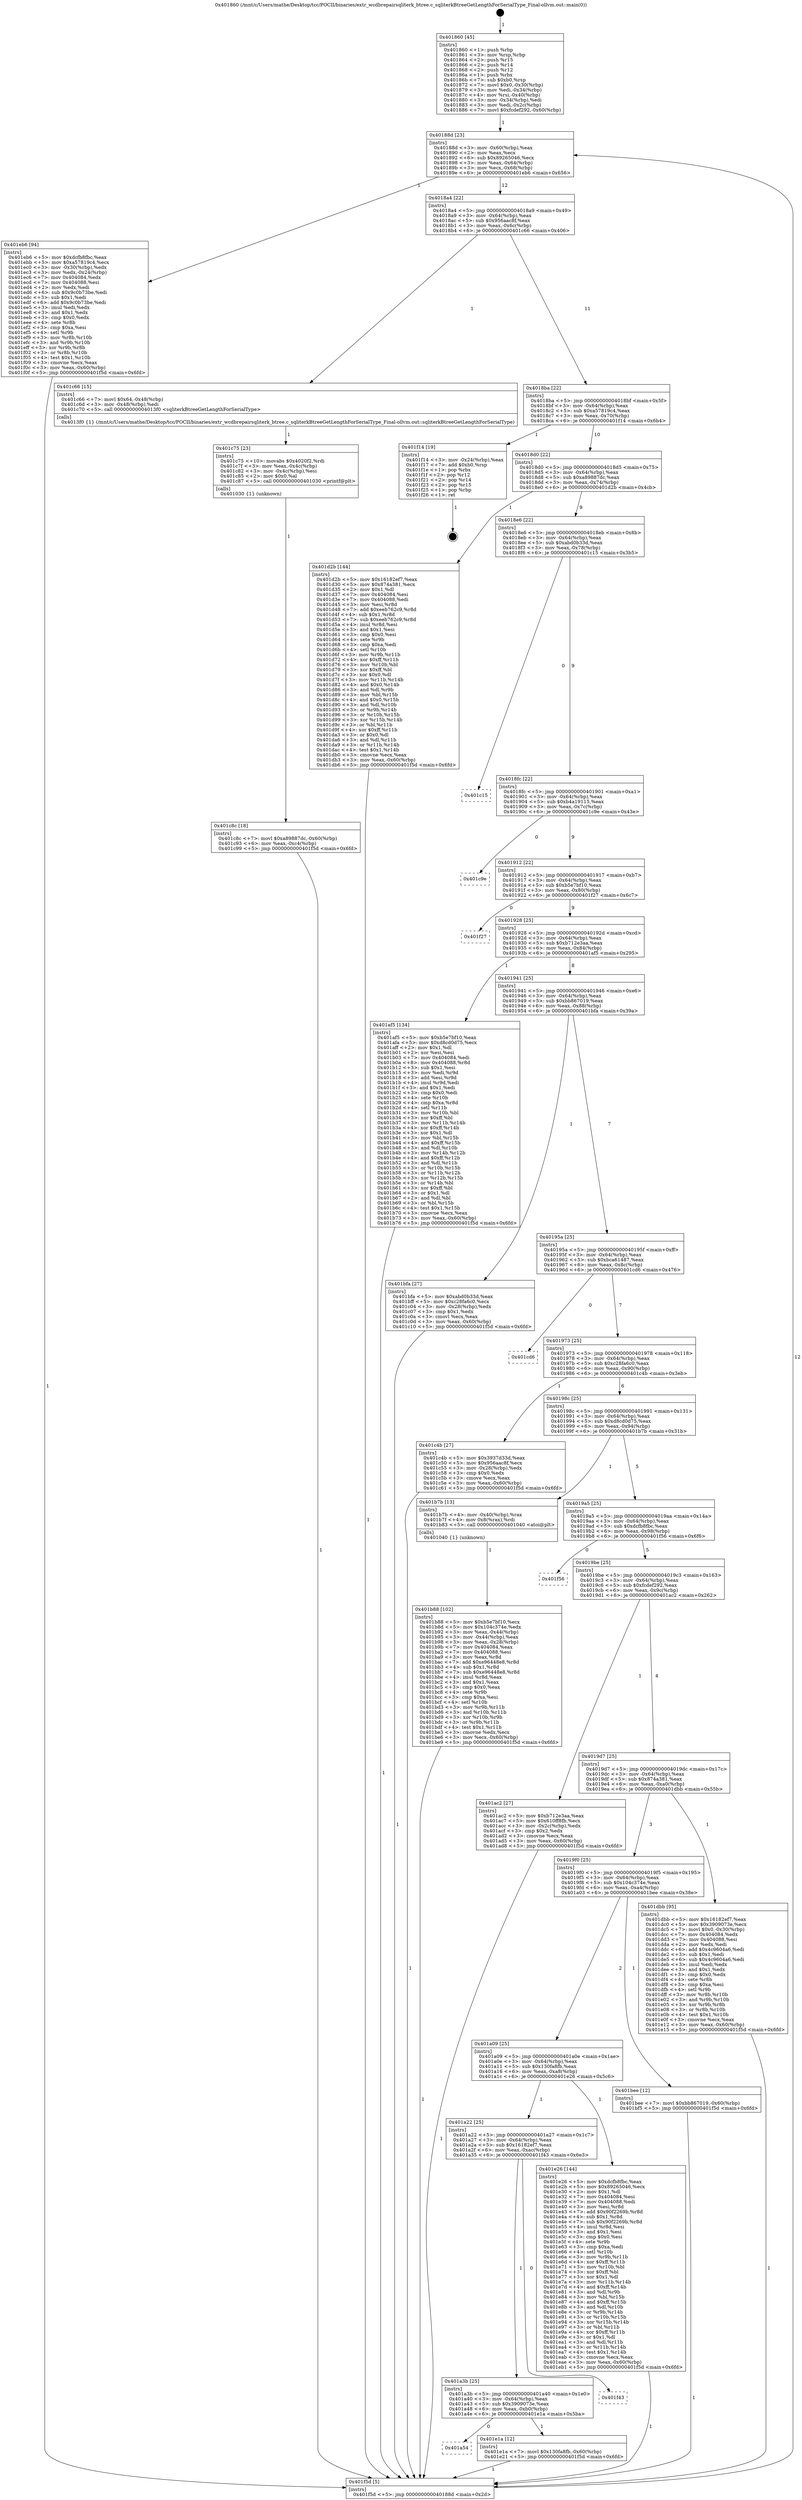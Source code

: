 digraph "0x401860" {
  label = "0x401860 (/mnt/c/Users/mathe/Desktop/tcc/POCII/binaries/extr_wcdbrepairsqliterk_btree.c_sqliterkBtreeGetLengthForSerialType_Final-ollvm.out::main(0))"
  labelloc = "t"
  node[shape=record]

  Entry [label="",width=0.3,height=0.3,shape=circle,fillcolor=black,style=filled]
  "0x40188d" [label="{
     0x40188d [23]\l
     | [instrs]\l
     &nbsp;&nbsp;0x40188d \<+3\>: mov -0x60(%rbp),%eax\l
     &nbsp;&nbsp;0x401890 \<+2\>: mov %eax,%ecx\l
     &nbsp;&nbsp;0x401892 \<+6\>: sub $0x89265046,%ecx\l
     &nbsp;&nbsp;0x401898 \<+3\>: mov %eax,-0x64(%rbp)\l
     &nbsp;&nbsp;0x40189b \<+3\>: mov %ecx,-0x68(%rbp)\l
     &nbsp;&nbsp;0x40189e \<+6\>: je 0000000000401eb6 \<main+0x656\>\l
  }"]
  "0x401eb6" [label="{
     0x401eb6 [94]\l
     | [instrs]\l
     &nbsp;&nbsp;0x401eb6 \<+5\>: mov $0xdcfb8fbc,%eax\l
     &nbsp;&nbsp;0x401ebb \<+5\>: mov $0xa57819c4,%ecx\l
     &nbsp;&nbsp;0x401ec0 \<+3\>: mov -0x30(%rbp),%edx\l
     &nbsp;&nbsp;0x401ec3 \<+3\>: mov %edx,-0x24(%rbp)\l
     &nbsp;&nbsp;0x401ec6 \<+7\>: mov 0x404084,%edx\l
     &nbsp;&nbsp;0x401ecd \<+7\>: mov 0x404088,%esi\l
     &nbsp;&nbsp;0x401ed4 \<+2\>: mov %edx,%edi\l
     &nbsp;&nbsp;0x401ed6 \<+6\>: sub $0x9c0b73be,%edi\l
     &nbsp;&nbsp;0x401edc \<+3\>: sub $0x1,%edi\l
     &nbsp;&nbsp;0x401edf \<+6\>: add $0x9c0b73be,%edi\l
     &nbsp;&nbsp;0x401ee5 \<+3\>: imul %edi,%edx\l
     &nbsp;&nbsp;0x401ee8 \<+3\>: and $0x1,%edx\l
     &nbsp;&nbsp;0x401eeb \<+3\>: cmp $0x0,%edx\l
     &nbsp;&nbsp;0x401eee \<+4\>: sete %r8b\l
     &nbsp;&nbsp;0x401ef2 \<+3\>: cmp $0xa,%esi\l
     &nbsp;&nbsp;0x401ef5 \<+4\>: setl %r9b\l
     &nbsp;&nbsp;0x401ef9 \<+3\>: mov %r8b,%r10b\l
     &nbsp;&nbsp;0x401efc \<+3\>: and %r9b,%r10b\l
     &nbsp;&nbsp;0x401eff \<+3\>: xor %r9b,%r8b\l
     &nbsp;&nbsp;0x401f02 \<+3\>: or %r8b,%r10b\l
     &nbsp;&nbsp;0x401f05 \<+4\>: test $0x1,%r10b\l
     &nbsp;&nbsp;0x401f09 \<+3\>: cmovne %ecx,%eax\l
     &nbsp;&nbsp;0x401f0c \<+3\>: mov %eax,-0x60(%rbp)\l
     &nbsp;&nbsp;0x401f0f \<+5\>: jmp 0000000000401f5d \<main+0x6fd\>\l
  }"]
  "0x4018a4" [label="{
     0x4018a4 [22]\l
     | [instrs]\l
     &nbsp;&nbsp;0x4018a4 \<+5\>: jmp 00000000004018a9 \<main+0x49\>\l
     &nbsp;&nbsp;0x4018a9 \<+3\>: mov -0x64(%rbp),%eax\l
     &nbsp;&nbsp;0x4018ac \<+5\>: sub $0x956aac8f,%eax\l
     &nbsp;&nbsp;0x4018b1 \<+3\>: mov %eax,-0x6c(%rbp)\l
     &nbsp;&nbsp;0x4018b4 \<+6\>: je 0000000000401c66 \<main+0x406\>\l
  }"]
  Exit [label="",width=0.3,height=0.3,shape=circle,fillcolor=black,style=filled,peripheries=2]
  "0x401c66" [label="{
     0x401c66 [15]\l
     | [instrs]\l
     &nbsp;&nbsp;0x401c66 \<+7\>: movl $0x64,-0x48(%rbp)\l
     &nbsp;&nbsp;0x401c6d \<+3\>: mov -0x48(%rbp),%edi\l
     &nbsp;&nbsp;0x401c70 \<+5\>: call 00000000004013f0 \<sqliterkBtreeGetLengthForSerialType\>\l
     | [calls]\l
     &nbsp;&nbsp;0x4013f0 \{1\} (/mnt/c/Users/mathe/Desktop/tcc/POCII/binaries/extr_wcdbrepairsqliterk_btree.c_sqliterkBtreeGetLengthForSerialType_Final-ollvm.out::sqliterkBtreeGetLengthForSerialType)\l
  }"]
  "0x4018ba" [label="{
     0x4018ba [22]\l
     | [instrs]\l
     &nbsp;&nbsp;0x4018ba \<+5\>: jmp 00000000004018bf \<main+0x5f\>\l
     &nbsp;&nbsp;0x4018bf \<+3\>: mov -0x64(%rbp),%eax\l
     &nbsp;&nbsp;0x4018c2 \<+5\>: sub $0xa57819c4,%eax\l
     &nbsp;&nbsp;0x4018c7 \<+3\>: mov %eax,-0x70(%rbp)\l
     &nbsp;&nbsp;0x4018ca \<+6\>: je 0000000000401f14 \<main+0x6b4\>\l
  }"]
  "0x401a54" [label="{
     0x401a54\l
  }", style=dashed]
  "0x401f14" [label="{
     0x401f14 [19]\l
     | [instrs]\l
     &nbsp;&nbsp;0x401f14 \<+3\>: mov -0x24(%rbp),%eax\l
     &nbsp;&nbsp;0x401f17 \<+7\>: add $0xb0,%rsp\l
     &nbsp;&nbsp;0x401f1e \<+1\>: pop %rbx\l
     &nbsp;&nbsp;0x401f1f \<+2\>: pop %r12\l
     &nbsp;&nbsp;0x401f21 \<+2\>: pop %r14\l
     &nbsp;&nbsp;0x401f23 \<+2\>: pop %r15\l
     &nbsp;&nbsp;0x401f25 \<+1\>: pop %rbp\l
     &nbsp;&nbsp;0x401f26 \<+1\>: ret\l
  }"]
  "0x4018d0" [label="{
     0x4018d0 [22]\l
     | [instrs]\l
     &nbsp;&nbsp;0x4018d0 \<+5\>: jmp 00000000004018d5 \<main+0x75\>\l
     &nbsp;&nbsp;0x4018d5 \<+3\>: mov -0x64(%rbp),%eax\l
     &nbsp;&nbsp;0x4018d8 \<+5\>: sub $0xa89887dc,%eax\l
     &nbsp;&nbsp;0x4018dd \<+3\>: mov %eax,-0x74(%rbp)\l
     &nbsp;&nbsp;0x4018e0 \<+6\>: je 0000000000401d2b \<main+0x4cb\>\l
  }"]
  "0x401e1a" [label="{
     0x401e1a [12]\l
     | [instrs]\l
     &nbsp;&nbsp;0x401e1a \<+7\>: movl $0x130fa8fb,-0x60(%rbp)\l
     &nbsp;&nbsp;0x401e21 \<+5\>: jmp 0000000000401f5d \<main+0x6fd\>\l
  }"]
  "0x401d2b" [label="{
     0x401d2b [144]\l
     | [instrs]\l
     &nbsp;&nbsp;0x401d2b \<+5\>: mov $0x16182ef7,%eax\l
     &nbsp;&nbsp;0x401d30 \<+5\>: mov $0x874a381,%ecx\l
     &nbsp;&nbsp;0x401d35 \<+2\>: mov $0x1,%dl\l
     &nbsp;&nbsp;0x401d37 \<+7\>: mov 0x404084,%esi\l
     &nbsp;&nbsp;0x401d3e \<+7\>: mov 0x404088,%edi\l
     &nbsp;&nbsp;0x401d45 \<+3\>: mov %esi,%r8d\l
     &nbsp;&nbsp;0x401d48 \<+7\>: add $0xeeb762c9,%r8d\l
     &nbsp;&nbsp;0x401d4f \<+4\>: sub $0x1,%r8d\l
     &nbsp;&nbsp;0x401d53 \<+7\>: sub $0xeeb762c9,%r8d\l
     &nbsp;&nbsp;0x401d5a \<+4\>: imul %r8d,%esi\l
     &nbsp;&nbsp;0x401d5e \<+3\>: and $0x1,%esi\l
     &nbsp;&nbsp;0x401d61 \<+3\>: cmp $0x0,%esi\l
     &nbsp;&nbsp;0x401d64 \<+4\>: sete %r9b\l
     &nbsp;&nbsp;0x401d68 \<+3\>: cmp $0xa,%edi\l
     &nbsp;&nbsp;0x401d6b \<+4\>: setl %r10b\l
     &nbsp;&nbsp;0x401d6f \<+3\>: mov %r9b,%r11b\l
     &nbsp;&nbsp;0x401d72 \<+4\>: xor $0xff,%r11b\l
     &nbsp;&nbsp;0x401d76 \<+3\>: mov %r10b,%bl\l
     &nbsp;&nbsp;0x401d79 \<+3\>: xor $0xff,%bl\l
     &nbsp;&nbsp;0x401d7c \<+3\>: xor $0x0,%dl\l
     &nbsp;&nbsp;0x401d7f \<+3\>: mov %r11b,%r14b\l
     &nbsp;&nbsp;0x401d82 \<+4\>: and $0x0,%r14b\l
     &nbsp;&nbsp;0x401d86 \<+3\>: and %dl,%r9b\l
     &nbsp;&nbsp;0x401d89 \<+3\>: mov %bl,%r15b\l
     &nbsp;&nbsp;0x401d8c \<+4\>: and $0x0,%r15b\l
     &nbsp;&nbsp;0x401d90 \<+3\>: and %dl,%r10b\l
     &nbsp;&nbsp;0x401d93 \<+3\>: or %r9b,%r14b\l
     &nbsp;&nbsp;0x401d96 \<+3\>: or %r10b,%r15b\l
     &nbsp;&nbsp;0x401d99 \<+3\>: xor %r15b,%r14b\l
     &nbsp;&nbsp;0x401d9c \<+3\>: or %bl,%r11b\l
     &nbsp;&nbsp;0x401d9f \<+4\>: xor $0xff,%r11b\l
     &nbsp;&nbsp;0x401da3 \<+3\>: or $0x0,%dl\l
     &nbsp;&nbsp;0x401da6 \<+3\>: and %dl,%r11b\l
     &nbsp;&nbsp;0x401da9 \<+3\>: or %r11b,%r14b\l
     &nbsp;&nbsp;0x401dac \<+4\>: test $0x1,%r14b\l
     &nbsp;&nbsp;0x401db0 \<+3\>: cmovne %ecx,%eax\l
     &nbsp;&nbsp;0x401db3 \<+3\>: mov %eax,-0x60(%rbp)\l
     &nbsp;&nbsp;0x401db6 \<+5\>: jmp 0000000000401f5d \<main+0x6fd\>\l
  }"]
  "0x4018e6" [label="{
     0x4018e6 [22]\l
     | [instrs]\l
     &nbsp;&nbsp;0x4018e6 \<+5\>: jmp 00000000004018eb \<main+0x8b\>\l
     &nbsp;&nbsp;0x4018eb \<+3\>: mov -0x64(%rbp),%eax\l
     &nbsp;&nbsp;0x4018ee \<+5\>: sub $0xabd0b33d,%eax\l
     &nbsp;&nbsp;0x4018f3 \<+3\>: mov %eax,-0x78(%rbp)\l
     &nbsp;&nbsp;0x4018f6 \<+6\>: je 0000000000401c15 \<main+0x3b5\>\l
  }"]
  "0x401a3b" [label="{
     0x401a3b [25]\l
     | [instrs]\l
     &nbsp;&nbsp;0x401a3b \<+5\>: jmp 0000000000401a40 \<main+0x1e0\>\l
     &nbsp;&nbsp;0x401a40 \<+3\>: mov -0x64(%rbp),%eax\l
     &nbsp;&nbsp;0x401a43 \<+5\>: sub $0x3909073e,%eax\l
     &nbsp;&nbsp;0x401a48 \<+6\>: mov %eax,-0xb0(%rbp)\l
     &nbsp;&nbsp;0x401a4e \<+6\>: je 0000000000401e1a \<main+0x5ba\>\l
  }"]
  "0x401c15" [label="{
     0x401c15\l
  }", style=dashed]
  "0x4018fc" [label="{
     0x4018fc [22]\l
     | [instrs]\l
     &nbsp;&nbsp;0x4018fc \<+5\>: jmp 0000000000401901 \<main+0xa1\>\l
     &nbsp;&nbsp;0x401901 \<+3\>: mov -0x64(%rbp),%eax\l
     &nbsp;&nbsp;0x401904 \<+5\>: sub $0xb4a19115,%eax\l
     &nbsp;&nbsp;0x401909 \<+3\>: mov %eax,-0x7c(%rbp)\l
     &nbsp;&nbsp;0x40190c \<+6\>: je 0000000000401c9e \<main+0x43e\>\l
  }"]
  "0x401f43" [label="{
     0x401f43\l
  }", style=dashed]
  "0x401c9e" [label="{
     0x401c9e\l
  }", style=dashed]
  "0x401912" [label="{
     0x401912 [22]\l
     | [instrs]\l
     &nbsp;&nbsp;0x401912 \<+5\>: jmp 0000000000401917 \<main+0xb7\>\l
     &nbsp;&nbsp;0x401917 \<+3\>: mov -0x64(%rbp),%eax\l
     &nbsp;&nbsp;0x40191a \<+5\>: sub $0xb5e7bf10,%eax\l
     &nbsp;&nbsp;0x40191f \<+3\>: mov %eax,-0x80(%rbp)\l
     &nbsp;&nbsp;0x401922 \<+6\>: je 0000000000401f27 \<main+0x6c7\>\l
  }"]
  "0x401a22" [label="{
     0x401a22 [25]\l
     | [instrs]\l
     &nbsp;&nbsp;0x401a22 \<+5\>: jmp 0000000000401a27 \<main+0x1c7\>\l
     &nbsp;&nbsp;0x401a27 \<+3\>: mov -0x64(%rbp),%eax\l
     &nbsp;&nbsp;0x401a2a \<+5\>: sub $0x16182ef7,%eax\l
     &nbsp;&nbsp;0x401a2f \<+6\>: mov %eax,-0xac(%rbp)\l
     &nbsp;&nbsp;0x401a35 \<+6\>: je 0000000000401f43 \<main+0x6e3\>\l
  }"]
  "0x401f27" [label="{
     0x401f27\l
  }", style=dashed]
  "0x401928" [label="{
     0x401928 [25]\l
     | [instrs]\l
     &nbsp;&nbsp;0x401928 \<+5\>: jmp 000000000040192d \<main+0xcd\>\l
     &nbsp;&nbsp;0x40192d \<+3\>: mov -0x64(%rbp),%eax\l
     &nbsp;&nbsp;0x401930 \<+5\>: sub $0xb712e3aa,%eax\l
     &nbsp;&nbsp;0x401935 \<+6\>: mov %eax,-0x84(%rbp)\l
     &nbsp;&nbsp;0x40193b \<+6\>: je 0000000000401af5 \<main+0x295\>\l
  }"]
  "0x401e26" [label="{
     0x401e26 [144]\l
     | [instrs]\l
     &nbsp;&nbsp;0x401e26 \<+5\>: mov $0xdcfb8fbc,%eax\l
     &nbsp;&nbsp;0x401e2b \<+5\>: mov $0x89265046,%ecx\l
     &nbsp;&nbsp;0x401e30 \<+2\>: mov $0x1,%dl\l
     &nbsp;&nbsp;0x401e32 \<+7\>: mov 0x404084,%esi\l
     &nbsp;&nbsp;0x401e39 \<+7\>: mov 0x404088,%edi\l
     &nbsp;&nbsp;0x401e40 \<+3\>: mov %esi,%r8d\l
     &nbsp;&nbsp;0x401e43 \<+7\>: add $0x90f2269b,%r8d\l
     &nbsp;&nbsp;0x401e4a \<+4\>: sub $0x1,%r8d\l
     &nbsp;&nbsp;0x401e4e \<+7\>: sub $0x90f2269b,%r8d\l
     &nbsp;&nbsp;0x401e55 \<+4\>: imul %r8d,%esi\l
     &nbsp;&nbsp;0x401e59 \<+3\>: and $0x1,%esi\l
     &nbsp;&nbsp;0x401e5c \<+3\>: cmp $0x0,%esi\l
     &nbsp;&nbsp;0x401e5f \<+4\>: sete %r9b\l
     &nbsp;&nbsp;0x401e63 \<+3\>: cmp $0xa,%edi\l
     &nbsp;&nbsp;0x401e66 \<+4\>: setl %r10b\l
     &nbsp;&nbsp;0x401e6a \<+3\>: mov %r9b,%r11b\l
     &nbsp;&nbsp;0x401e6d \<+4\>: xor $0xff,%r11b\l
     &nbsp;&nbsp;0x401e71 \<+3\>: mov %r10b,%bl\l
     &nbsp;&nbsp;0x401e74 \<+3\>: xor $0xff,%bl\l
     &nbsp;&nbsp;0x401e77 \<+3\>: xor $0x1,%dl\l
     &nbsp;&nbsp;0x401e7a \<+3\>: mov %r11b,%r14b\l
     &nbsp;&nbsp;0x401e7d \<+4\>: and $0xff,%r14b\l
     &nbsp;&nbsp;0x401e81 \<+3\>: and %dl,%r9b\l
     &nbsp;&nbsp;0x401e84 \<+3\>: mov %bl,%r15b\l
     &nbsp;&nbsp;0x401e87 \<+4\>: and $0xff,%r15b\l
     &nbsp;&nbsp;0x401e8b \<+3\>: and %dl,%r10b\l
     &nbsp;&nbsp;0x401e8e \<+3\>: or %r9b,%r14b\l
     &nbsp;&nbsp;0x401e91 \<+3\>: or %r10b,%r15b\l
     &nbsp;&nbsp;0x401e94 \<+3\>: xor %r15b,%r14b\l
     &nbsp;&nbsp;0x401e97 \<+3\>: or %bl,%r11b\l
     &nbsp;&nbsp;0x401e9a \<+4\>: xor $0xff,%r11b\l
     &nbsp;&nbsp;0x401e9e \<+3\>: or $0x1,%dl\l
     &nbsp;&nbsp;0x401ea1 \<+3\>: and %dl,%r11b\l
     &nbsp;&nbsp;0x401ea4 \<+3\>: or %r11b,%r14b\l
     &nbsp;&nbsp;0x401ea7 \<+4\>: test $0x1,%r14b\l
     &nbsp;&nbsp;0x401eab \<+3\>: cmovne %ecx,%eax\l
     &nbsp;&nbsp;0x401eae \<+3\>: mov %eax,-0x60(%rbp)\l
     &nbsp;&nbsp;0x401eb1 \<+5\>: jmp 0000000000401f5d \<main+0x6fd\>\l
  }"]
  "0x401af5" [label="{
     0x401af5 [134]\l
     | [instrs]\l
     &nbsp;&nbsp;0x401af5 \<+5\>: mov $0xb5e7bf10,%eax\l
     &nbsp;&nbsp;0x401afa \<+5\>: mov $0xd8cd0d75,%ecx\l
     &nbsp;&nbsp;0x401aff \<+2\>: mov $0x1,%dl\l
     &nbsp;&nbsp;0x401b01 \<+2\>: xor %esi,%esi\l
     &nbsp;&nbsp;0x401b03 \<+7\>: mov 0x404084,%edi\l
     &nbsp;&nbsp;0x401b0a \<+8\>: mov 0x404088,%r8d\l
     &nbsp;&nbsp;0x401b12 \<+3\>: sub $0x1,%esi\l
     &nbsp;&nbsp;0x401b15 \<+3\>: mov %edi,%r9d\l
     &nbsp;&nbsp;0x401b18 \<+3\>: add %esi,%r9d\l
     &nbsp;&nbsp;0x401b1b \<+4\>: imul %r9d,%edi\l
     &nbsp;&nbsp;0x401b1f \<+3\>: and $0x1,%edi\l
     &nbsp;&nbsp;0x401b22 \<+3\>: cmp $0x0,%edi\l
     &nbsp;&nbsp;0x401b25 \<+4\>: sete %r10b\l
     &nbsp;&nbsp;0x401b29 \<+4\>: cmp $0xa,%r8d\l
     &nbsp;&nbsp;0x401b2d \<+4\>: setl %r11b\l
     &nbsp;&nbsp;0x401b31 \<+3\>: mov %r10b,%bl\l
     &nbsp;&nbsp;0x401b34 \<+3\>: xor $0xff,%bl\l
     &nbsp;&nbsp;0x401b37 \<+3\>: mov %r11b,%r14b\l
     &nbsp;&nbsp;0x401b3a \<+4\>: xor $0xff,%r14b\l
     &nbsp;&nbsp;0x401b3e \<+3\>: xor $0x1,%dl\l
     &nbsp;&nbsp;0x401b41 \<+3\>: mov %bl,%r15b\l
     &nbsp;&nbsp;0x401b44 \<+4\>: and $0xff,%r15b\l
     &nbsp;&nbsp;0x401b48 \<+3\>: and %dl,%r10b\l
     &nbsp;&nbsp;0x401b4b \<+3\>: mov %r14b,%r12b\l
     &nbsp;&nbsp;0x401b4e \<+4\>: and $0xff,%r12b\l
     &nbsp;&nbsp;0x401b52 \<+3\>: and %dl,%r11b\l
     &nbsp;&nbsp;0x401b55 \<+3\>: or %r10b,%r15b\l
     &nbsp;&nbsp;0x401b58 \<+3\>: or %r11b,%r12b\l
     &nbsp;&nbsp;0x401b5b \<+3\>: xor %r12b,%r15b\l
     &nbsp;&nbsp;0x401b5e \<+3\>: or %r14b,%bl\l
     &nbsp;&nbsp;0x401b61 \<+3\>: xor $0xff,%bl\l
     &nbsp;&nbsp;0x401b64 \<+3\>: or $0x1,%dl\l
     &nbsp;&nbsp;0x401b67 \<+2\>: and %dl,%bl\l
     &nbsp;&nbsp;0x401b69 \<+3\>: or %bl,%r15b\l
     &nbsp;&nbsp;0x401b6c \<+4\>: test $0x1,%r15b\l
     &nbsp;&nbsp;0x401b70 \<+3\>: cmovne %ecx,%eax\l
     &nbsp;&nbsp;0x401b73 \<+3\>: mov %eax,-0x60(%rbp)\l
     &nbsp;&nbsp;0x401b76 \<+5\>: jmp 0000000000401f5d \<main+0x6fd\>\l
  }"]
  "0x401941" [label="{
     0x401941 [25]\l
     | [instrs]\l
     &nbsp;&nbsp;0x401941 \<+5\>: jmp 0000000000401946 \<main+0xe6\>\l
     &nbsp;&nbsp;0x401946 \<+3\>: mov -0x64(%rbp),%eax\l
     &nbsp;&nbsp;0x401949 \<+5\>: sub $0xbb867019,%eax\l
     &nbsp;&nbsp;0x40194e \<+6\>: mov %eax,-0x88(%rbp)\l
     &nbsp;&nbsp;0x401954 \<+6\>: je 0000000000401bfa \<main+0x39a\>\l
  }"]
  "0x401c8c" [label="{
     0x401c8c [18]\l
     | [instrs]\l
     &nbsp;&nbsp;0x401c8c \<+7\>: movl $0xa89887dc,-0x60(%rbp)\l
     &nbsp;&nbsp;0x401c93 \<+6\>: mov %eax,-0xc4(%rbp)\l
     &nbsp;&nbsp;0x401c99 \<+5\>: jmp 0000000000401f5d \<main+0x6fd\>\l
  }"]
  "0x401bfa" [label="{
     0x401bfa [27]\l
     | [instrs]\l
     &nbsp;&nbsp;0x401bfa \<+5\>: mov $0xabd0b33d,%eax\l
     &nbsp;&nbsp;0x401bff \<+5\>: mov $0xc28fa6c0,%ecx\l
     &nbsp;&nbsp;0x401c04 \<+3\>: mov -0x28(%rbp),%edx\l
     &nbsp;&nbsp;0x401c07 \<+3\>: cmp $0x1,%edx\l
     &nbsp;&nbsp;0x401c0a \<+3\>: cmovl %ecx,%eax\l
     &nbsp;&nbsp;0x401c0d \<+3\>: mov %eax,-0x60(%rbp)\l
     &nbsp;&nbsp;0x401c10 \<+5\>: jmp 0000000000401f5d \<main+0x6fd\>\l
  }"]
  "0x40195a" [label="{
     0x40195a [25]\l
     | [instrs]\l
     &nbsp;&nbsp;0x40195a \<+5\>: jmp 000000000040195f \<main+0xff\>\l
     &nbsp;&nbsp;0x40195f \<+3\>: mov -0x64(%rbp),%eax\l
     &nbsp;&nbsp;0x401962 \<+5\>: sub $0xbca61487,%eax\l
     &nbsp;&nbsp;0x401967 \<+6\>: mov %eax,-0x8c(%rbp)\l
     &nbsp;&nbsp;0x40196d \<+6\>: je 0000000000401cd6 \<main+0x476\>\l
  }"]
  "0x401c75" [label="{
     0x401c75 [23]\l
     | [instrs]\l
     &nbsp;&nbsp;0x401c75 \<+10\>: movabs $0x4020f2,%rdi\l
     &nbsp;&nbsp;0x401c7f \<+3\>: mov %eax,-0x4c(%rbp)\l
     &nbsp;&nbsp;0x401c82 \<+3\>: mov -0x4c(%rbp),%esi\l
     &nbsp;&nbsp;0x401c85 \<+2\>: mov $0x0,%al\l
     &nbsp;&nbsp;0x401c87 \<+5\>: call 0000000000401030 \<printf@plt\>\l
     | [calls]\l
     &nbsp;&nbsp;0x401030 \{1\} (unknown)\l
  }"]
  "0x401cd6" [label="{
     0x401cd6\l
  }", style=dashed]
  "0x401973" [label="{
     0x401973 [25]\l
     | [instrs]\l
     &nbsp;&nbsp;0x401973 \<+5\>: jmp 0000000000401978 \<main+0x118\>\l
     &nbsp;&nbsp;0x401978 \<+3\>: mov -0x64(%rbp),%eax\l
     &nbsp;&nbsp;0x40197b \<+5\>: sub $0xc28fa6c0,%eax\l
     &nbsp;&nbsp;0x401980 \<+6\>: mov %eax,-0x90(%rbp)\l
     &nbsp;&nbsp;0x401986 \<+6\>: je 0000000000401c4b \<main+0x3eb\>\l
  }"]
  "0x401a09" [label="{
     0x401a09 [25]\l
     | [instrs]\l
     &nbsp;&nbsp;0x401a09 \<+5\>: jmp 0000000000401a0e \<main+0x1ae\>\l
     &nbsp;&nbsp;0x401a0e \<+3\>: mov -0x64(%rbp),%eax\l
     &nbsp;&nbsp;0x401a11 \<+5\>: sub $0x130fa8fb,%eax\l
     &nbsp;&nbsp;0x401a16 \<+6\>: mov %eax,-0xa8(%rbp)\l
     &nbsp;&nbsp;0x401a1c \<+6\>: je 0000000000401e26 \<main+0x5c6\>\l
  }"]
  "0x401c4b" [label="{
     0x401c4b [27]\l
     | [instrs]\l
     &nbsp;&nbsp;0x401c4b \<+5\>: mov $0x3937d33d,%eax\l
     &nbsp;&nbsp;0x401c50 \<+5\>: mov $0x956aac8f,%ecx\l
     &nbsp;&nbsp;0x401c55 \<+3\>: mov -0x28(%rbp),%edx\l
     &nbsp;&nbsp;0x401c58 \<+3\>: cmp $0x0,%edx\l
     &nbsp;&nbsp;0x401c5b \<+3\>: cmove %ecx,%eax\l
     &nbsp;&nbsp;0x401c5e \<+3\>: mov %eax,-0x60(%rbp)\l
     &nbsp;&nbsp;0x401c61 \<+5\>: jmp 0000000000401f5d \<main+0x6fd\>\l
  }"]
  "0x40198c" [label="{
     0x40198c [25]\l
     | [instrs]\l
     &nbsp;&nbsp;0x40198c \<+5\>: jmp 0000000000401991 \<main+0x131\>\l
     &nbsp;&nbsp;0x401991 \<+3\>: mov -0x64(%rbp),%eax\l
     &nbsp;&nbsp;0x401994 \<+5\>: sub $0xd8cd0d75,%eax\l
     &nbsp;&nbsp;0x401999 \<+6\>: mov %eax,-0x94(%rbp)\l
     &nbsp;&nbsp;0x40199f \<+6\>: je 0000000000401b7b \<main+0x31b\>\l
  }"]
  "0x401bee" [label="{
     0x401bee [12]\l
     | [instrs]\l
     &nbsp;&nbsp;0x401bee \<+7\>: movl $0xbb867019,-0x60(%rbp)\l
     &nbsp;&nbsp;0x401bf5 \<+5\>: jmp 0000000000401f5d \<main+0x6fd\>\l
  }"]
  "0x401b7b" [label="{
     0x401b7b [13]\l
     | [instrs]\l
     &nbsp;&nbsp;0x401b7b \<+4\>: mov -0x40(%rbp),%rax\l
     &nbsp;&nbsp;0x401b7f \<+4\>: mov 0x8(%rax),%rdi\l
     &nbsp;&nbsp;0x401b83 \<+5\>: call 0000000000401040 \<atoi@plt\>\l
     | [calls]\l
     &nbsp;&nbsp;0x401040 \{1\} (unknown)\l
  }"]
  "0x4019a5" [label="{
     0x4019a5 [25]\l
     | [instrs]\l
     &nbsp;&nbsp;0x4019a5 \<+5\>: jmp 00000000004019aa \<main+0x14a\>\l
     &nbsp;&nbsp;0x4019aa \<+3\>: mov -0x64(%rbp),%eax\l
     &nbsp;&nbsp;0x4019ad \<+5\>: sub $0xdcfb8fbc,%eax\l
     &nbsp;&nbsp;0x4019b2 \<+6\>: mov %eax,-0x98(%rbp)\l
     &nbsp;&nbsp;0x4019b8 \<+6\>: je 0000000000401f56 \<main+0x6f6\>\l
  }"]
  "0x4019f0" [label="{
     0x4019f0 [25]\l
     | [instrs]\l
     &nbsp;&nbsp;0x4019f0 \<+5\>: jmp 00000000004019f5 \<main+0x195\>\l
     &nbsp;&nbsp;0x4019f5 \<+3\>: mov -0x64(%rbp),%eax\l
     &nbsp;&nbsp;0x4019f8 \<+5\>: sub $0x104c374e,%eax\l
     &nbsp;&nbsp;0x4019fd \<+6\>: mov %eax,-0xa4(%rbp)\l
     &nbsp;&nbsp;0x401a03 \<+6\>: je 0000000000401bee \<main+0x38e\>\l
  }"]
  "0x401f56" [label="{
     0x401f56\l
  }", style=dashed]
  "0x4019be" [label="{
     0x4019be [25]\l
     | [instrs]\l
     &nbsp;&nbsp;0x4019be \<+5\>: jmp 00000000004019c3 \<main+0x163\>\l
     &nbsp;&nbsp;0x4019c3 \<+3\>: mov -0x64(%rbp),%eax\l
     &nbsp;&nbsp;0x4019c6 \<+5\>: sub $0xfcdef292,%eax\l
     &nbsp;&nbsp;0x4019cb \<+6\>: mov %eax,-0x9c(%rbp)\l
     &nbsp;&nbsp;0x4019d1 \<+6\>: je 0000000000401ac2 \<main+0x262\>\l
  }"]
  "0x401dbb" [label="{
     0x401dbb [95]\l
     | [instrs]\l
     &nbsp;&nbsp;0x401dbb \<+5\>: mov $0x16182ef7,%eax\l
     &nbsp;&nbsp;0x401dc0 \<+5\>: mov $0x3909073e,%ecx\l
     &nbsp;&nbsp;0x401dc5 \<+7\>: movl $0x0,-0x30(%rbp)\l
     &nbsp;&nbsp;0x401dcc \<+7\>: mov 0x404084,%edx\l
     &nbsp;&nbsp;0x401dd3 \<+7\>: mov 0x404088,%esi\l
     &nbsp;&nbsp;0x401dda \<+2\>: mov %edx,%edi\l
     &nbsp;&nbsp;0x401ddc \<+6\>: add $0x4c9604a6,%edi\l
     &nbsp;&nbsp;0x401de2 \<+3\>: sub $0x1,%edi\l
     &nbsp;&nbsp;0x401de5 \<+6\>: sub $0x4c9604a6,%edi\l
     &nbsp;&nbsp;0x401deb \<+3\>: imul %edi,%edx\l
     &nbsp;&nbsp;0x401dee \<+3\>: and $0x1,%edx\l
     &nbsp;&nbsp;0x401df1 \<+3\>: cmp $0x0,%edx\l
     &nbsp;&nbsp;0x401df4 \<+4\>: sete %r8b\l
     &nbsp;&nbsp;0x401df8 \<+3\>: cmp $0xa,%esi\l
     &nbsp;&nbsp;0x401dfb \<+4\>: setl %r9b\l
     &nbsp;&nbsp;0x401dff \<+3\>: mov %r8b,%r10b\l
     &nbsp;&nbsp;0x401e02 \<+3\>: and %r9b,%r10b\l
     &nbsp;&nbsp;0x401e05 \<+3\>: xor %r9b,%r8b\l
     &nbsp;&nbsp;0x401e08 \<+3\>: or %r8b,%r10b\l
     &nbsp;&nbsp;0x401e0b \<+4\>: test $0x1,%r10b\l
     &nbsp;&nbsp;0x401e0f \<+3\>: cmovne %ecx,%eax\l
     &nbsp;&nbsp;0x401e12 \<+3\>: mov %eax,-0x60(%rbp)\l
     &nbsp;&nbsp;0x401e15 \<+5\>: jmp 0000000000401f5d \<main+0x6fd\>\l
  }"]
  "0x401ac2" [label="{
     0x401ac2 [27]\l
     | [instrs]\l
     &nbsp;&nbsp;0x401ac2 \<+5\>: mov $0xb712e3aa,%eax\l
     &nbsp;&nbsp;0x401ac7 \<+5\>: mov $0x610ff8fb,%ecx\l
     &nbsp;&nbsp;0x401acc \<+3\>: mov -0x2c(%rbp),%edx\l
     &nbsp;&nbsp;0x401acf \<+3\>: cmp $0x2,%edx\l
     &nbsp;&nbsp;0x401ad2 \<+3\>: cmovne %ecx,%eax\l
     &nbsp;&nbsp;0x401ad5 \<+3\>: mov %eax,-0x60(%rbp)\l
     &nbsp;&nbsp;0x401ad8 \<+5\>: jmp 0000000000401f5d \<main+0x6fd\>\l
  }"]
  "0x4019d7" [label="{
     0x4019d7 [25]\l
     | [instrs]\l
     &nbsp;&nbsp;0x4019d7 \<+5\>: jmp 00000000004019dc \<main+0x17c\>\l
     &nbsp;&nbsp;0x4019dc \<+3\>: mov -0x64(%rbp),%eax\l
     &nbsp;&nbsp;0x4019df \<+5\>: sub $0x874a381,%eax\l
     &nbsp;&nbsp;0x4019e4 \<+6\>: mov %eax,-0xa0(%rbp)\l
     &nbsp;&nbsp;0x4019ea \<+6\>: je 0000000000401dbb \<main+0x55b\>\l
  }"]
  "0x401f5d" [label="{
     0x401f5d [5]\l
     | [instrs]\l
     &nbsp;&nbsp;0x401f5d \<+5\>: jmp 000000000040188d \<main+0x2d\>\l
  }"]
  "0x401860" [label="{
     0x401860 [45]\l
     | [instrs]\l
     &nbsp;&nbsp;0x401860 \<+1\>: push %rbp\l
     &nbsp;&nbsp;0x401861 \<+3\>: mov %rsp,%rbp\l
     &nbsp;&nbsp;0x401864 \<+2\>: push %r15\l
     &nbsp;&nbsp;0x401866 \<+2\>: push %r14\l
     &nbsp;&nbsp;0x401868 \<+2\>: push %r12\l
     &nbsp;&nbsp;0x40186a \<+1\>: push %rbx\l
     &nbsp;&nbsp;0x40186b \<+7\>: sub $0xb0,%rsp\l
     &nbsp;&nbsp;0x401872 \<+7\>: movl $0x0,-0x30(%rbp)\l
     &nbsp;&nbsp;0x401879 \<+3\>: mov %edi,-0x34(%rbp)\l
     &nbsp;&nbsp;0x40187c \<+4\>: mov %rsi,-0x40(%rbp)\l
     &nbsp;&nbsp;0x401880 \<+3\>: mov -0x34(%rbp),%edi\l
     &nbsp;&nbsp;0x401883 \<+3\>: mov %edi,-0x2c(%rbp)\l
     &nbsp;&nbsp;0x401886 \<+7\>: movl $0xfcdef292,-0x60(%rbp)\l
  }"]
  "0x401b88" [label="{
     0x401b88 [102]\l
     | [instrs]\l
     &nbsp;&nbsp;0x401b88 \<+5\>: mov $0xb5e7bf10,%ecx\l
     &nbsp;&nbsp;0x401b8d \<+5\>: mov $0x104c374e,%edx\l
     &nbsp;&nbsp;0x401b92 \<+3\>: mov %eax,-0x44(%rbp)\l
     &nbsp;&nbsp;0x401b95 \<+3\>: mov -0x44(%rbp),%eax\l
     &nbsp;&nbsp;0x401b98 \<+3\>: mov %eax,-0x28(%rbp)\l
     &nbsp;&nbsp;0x401b9b \<+7\>: mov 0x404084,%eax\l
     &nbsp;&nbsp;0x401ba2 \<+7\>: mov 0x404088,%esi\l
     &nbsp;&nbsp;0x401ba9 \<+3\>: mov %eax,%r8d\l
     &nbsp;&nbsp;0x401bac \<+7\>: add $0xe96448e8,%r8d\l
     &nbsp;&nbsp;0x401bb3 \<+4\>: sub $0x1,%r8d\l
     &nbsp;&nbsp;0x401bb7 \<+7\>: sub $0xe96448e8,%r8d\l
     &nbsp;&nbsp;0x401bbe \<+4\>: imul %r8d,%eax\l
     &nbsp;&nbsp;0x401bc2 \<+3\>: and $0x1,%eax\l
     &nbsp;&nbsp;0x401bc5 \<+3\>: cmp $0x0,%eax\l
     &nbsp;&nbsp;0x401bc8 \<+4\>: sete %r9b\l
     &nbsp;&nbsp;0x401bcc \<+3\>: cmp $0xa,%esi\l
     &nbsp;&nbsp;0x401bcf \<+4\>: setl %r10b\l
     &nbsp;&nbsp;0x401bd3 \<+3\>: mov %r9b,%r11b\l
     &nbsp;&nbsp;0x401bd6 \<+3\>: and %r10b,%r11b\l
     &nbsp;&nbsp;0x401bd9 \<+3\>: xor %r10b,%r9b\l
     &nbsp;&nbsp;0x401bdc \<+3\>: or %r9b,%r11b\l
     &nbsp;&nbsp;0x401bdf \<+4\>: test $0x1,%r11b\l
     &nbsp;&nbsp;0x401be3 \<+3\>: cmovne %edx,%ecx\l
     &nbsp;&nbsp;0x401be6 \<+3\>: mov %ecx,-0x60(%rbp)\l
     &nbsp;&nbsp;0x401be9 \<+5\>: jmp 0000000000401f5d \<main+0x6fd\>\l
  }"]
  Entry -> "0x401860" [label=" 1"]
  "0x40188d" -> "0x401eb6" [label=" 1"]
  "0x40188d" -> "0x4018a4" [label=" 12"]
  "0x401f14" -> Exit [label=" 1"]
  "0x4018a4" -> "0x401c66" [label=" 1"]
  "0x4018a4" -> "0x4018ba" [label=" 11"]
  "0x401eb6" -> "0x401f5d" [label=" 1"]
  "0x4018ba" -> "0x401f14" [label=" 1"]
  "0x4018ba" -> "0x4018d0" [label=" 10"]
  "0x401e26" -> "0x401f5d" [label=" 1"]
  "0x4018d0" -> "0x401d2b" [label=" 1"]
  "0x4018d0" -> "0x4018e6" [label=" 9"]
  "0x401e1a" -> "0x401f5d" [label=" 1"]
  "0x4018e6" -> "0x401c15" [label=" 0"]
  "0x4018e6" -> "0x4018fc" [label=" 9"]
  "0x401a3b" -> "0x401e1a" [label=" 1"]
  "0x4018fc" -> "0x401c9e" [label=" 0"]
  "0x4018fc" -> "0x401912" [label=" 9"]
  "0x401a3b" -> "0x401a54" [label=" 0"]
  "0x401912" -> "0x401f27" [label=" 0"]
  "0x401912" -> "0x401928" [label=" 9"]
  "0x401a22" -> "0x401f43" [label=" 0"]
  "0x401928" -> "0x401af5" [label=" 1"]
  "0x401928" -> "0x401941" [label=" 8"]
  "0x401a22" -> "0x401a3b" [label=" 1"]
  "0x401941" -> "0x401bfa" [label=" 1"]
  "0x401941" -> "0x40195a" [label=" 7"]
  "0x401a09" -> "0x401e26" [label=" 1"]
  "0x40195a" -> "0x401cd6" [label=" 0"]
  "0x40195a" -> "0x401973" [label=" 7"]
  "0x401a09" -> "0x401a22" [label=" 1"]
  "0x401973" -> "0x401c4b" [label=" 1"]
  "0x401973" -> "0x40198c" [label=" 6"]
  "0x401dbb" -> "0x401f5d" [label=" 1"]
  "0x40198c" -> "0x401b7b" [label=" 1"]
  "0x40198c" -> "0x4019a5" [label=" 5"]
  "0x401d2b" -> "0x401f5d" [label=" 1"]
  "0x4019a5" -> "0x401f56" [label=" 0"]
  "0x4019a5" -> "0x4019be" [label=" 5"]
  "0x401c75" -> "0x401c8c" [label=" 1"]
  "0x4019be" -> "0x401ac2" [label=" 1"]
  "0x4019be" -> "0x4019d7" [label=" 4"]
  "0x401ac2" -> "0x401f5d" [label=" 1"]
  "0x401860" -> "0x40188d" [label=" 1"]
  "0x401f5d" -> "0x40188d" [label=" 12"]
  "0x401af5" -> "0x401f5d" [label=" 1"]
  "0x401b7b" -> "0x401b88" [label=" 1"]
  "0x401b88" -> "0x401f5d" [label=" 1"]
  "0x401c66" -> "0x401c75" [label=" 1"]
  "0x4019d7" -> "0x401dbb" [label=" 1"]
  "0x4019d7" -> "0x4019f0" [label=" 3"]
  "0x401c8c" -> "0x401f5d" [label=" 1"]
  "0x4019f0" -> "0x401bee" [label=" 1"]
  "0x4019f0" -> "0x401a09" [label=" 2"]
  "0x401bee" -> "0x401f5d" [label=" 1"]
  "0x401bfa" -> "0x401f5d" [label=" 1"]
  "0x401c4b" -> "0x401f5d" [label=" 1"]
}
